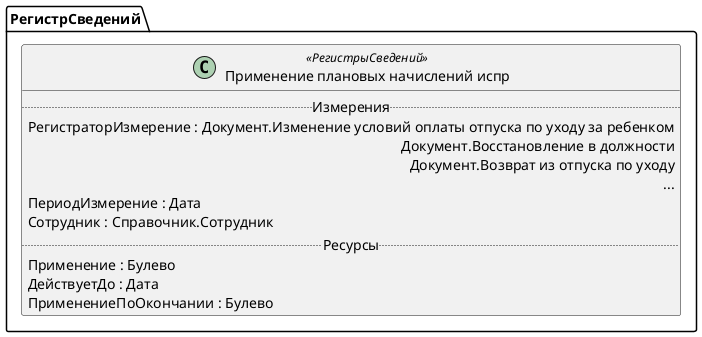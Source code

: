 ﻿@startuml ПрименениеПлановыхНачисленийИспр
'!include templates.wsd
'..\include templates.wsd
class РегистрСведений.ПрименениеПлановыхНачисленийИспр as "Применение плановых начислений испр" <<РегистрыСведений>>
{
..Измерения..
РегистраторИзмерение : Документ.Изменение условий оплаты отпуска по уходу за ребенком\rДокумент.Восстановление в должности\rДокумент.Возврат из отпуска по уходу\r...
ПериодИзмерение : Дата
Сотрудник : Справочник.Сотрудник
..Ресурсы..
Применение : Булево
ДействуетДо : Дата
ПрименениеПоОкончании : Булево
}
@enduml
